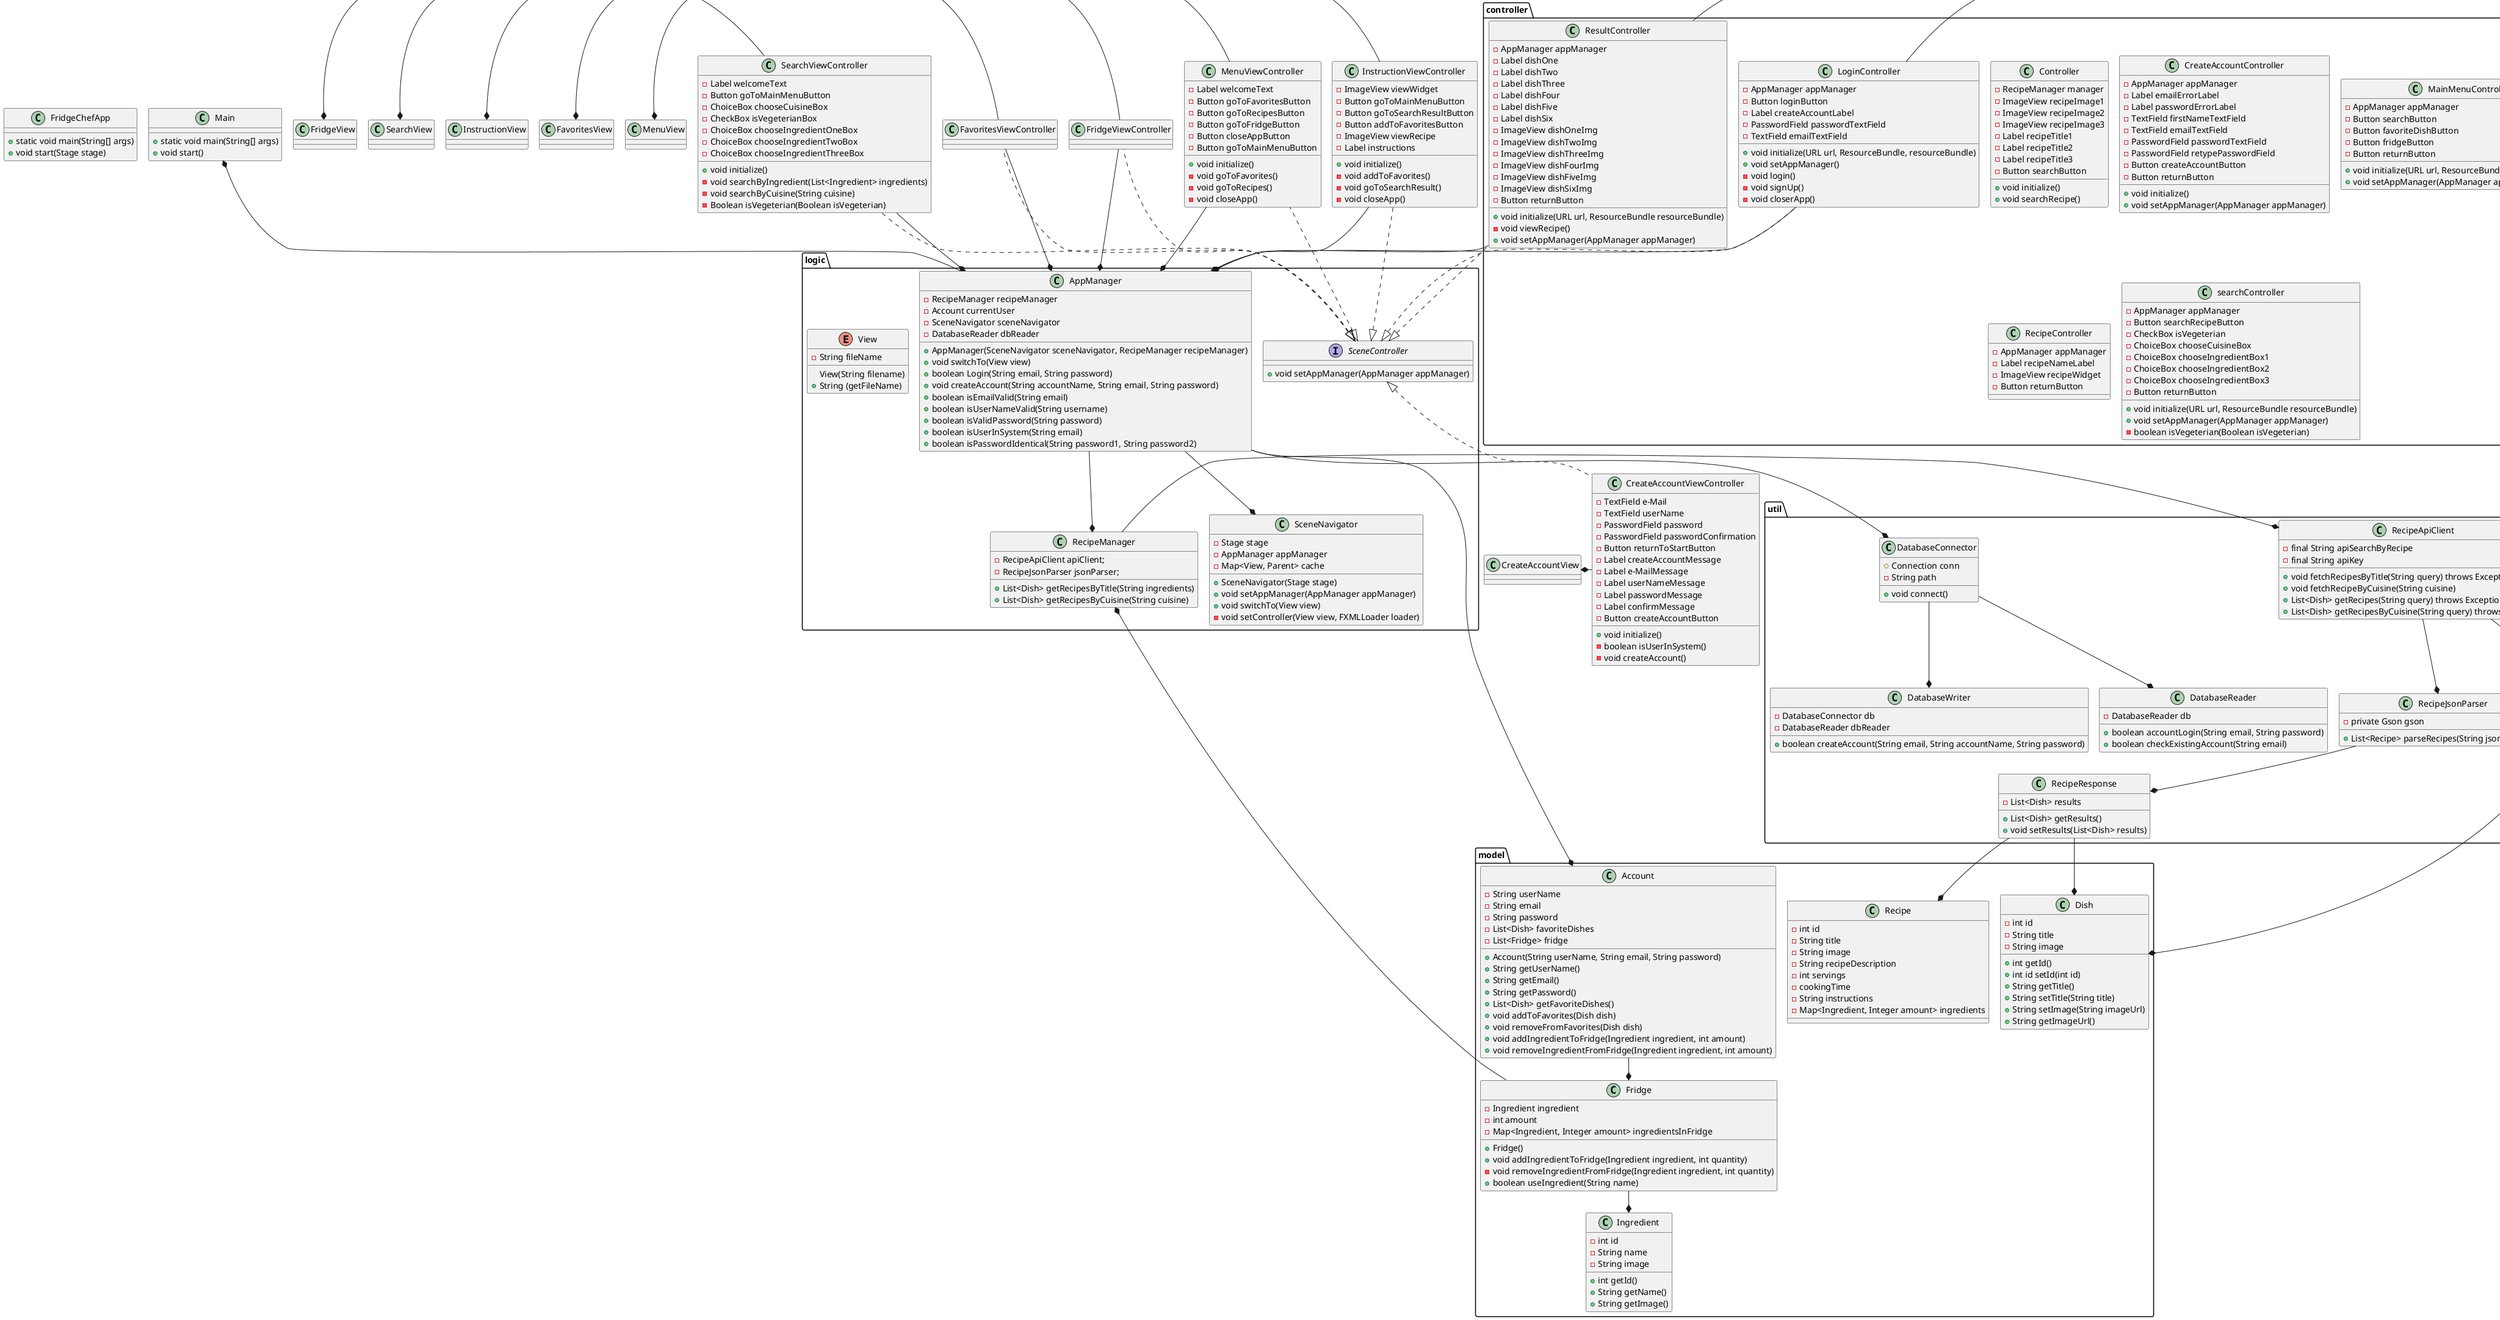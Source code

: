 @startuml

!pragma layout smetana
top to bottom direction

package controller {
    class Controller {
    - RecipeManager manager
    - ImageView recipeImage1
    - ImageView recipeImage2
    - ImageView recipeImage3
    - Label recipeTitle1
    - Label recipeTitle2
    - Label recipeTitle3
    - Button searchButton

    + void initialize()
    + void searchRecipe()
    }


    class CreateAccountController {
    - AppManager appManager
    - Label emailErrorLabel
    - Label passwordErrorLabel
    - TextField firstNameTextField
    - TextField emailTextField
    - PasswordField passwordTextField
    - PasswordField retypePasswordField
    - Button createAccountButton
    - Button returnButton

    + void initialize()
    + void setAppManager(AppManager appManager)
    }


    class LoginController {
    - AppManager appManager
    - Button loginButton
    - Label createAccountLabel
    - PasswordField passwordTextField
    - TextField emailTextField

    + void initialize(URL url, ResourceBundle, resourceBundle)
    + void setAppManager()
    - void login()
    - void signUp()
    - void closerApp()
    }


    class MainMenuController{
    - AppManager appManager
    - Button searchButton
    - Button favoriteDishButton
    - Button fridgeButton
    - Button returnButton

    + void initialize(URL url, ResourceBundle resourceBundle)
    + void setAppManager(AppManager appManager)
    }


    class RecipeController {
    - AppManager appManager
    - Label recipeNameLabel
    - ImageView recipeWidget
    - Button returnButton
    }


    class ResultController {
    - AppManager appManager
    - Label dishOne
    - Label dishTwo
    - Label dishThree
    - Label dishFour
    - Label dishFive
    - Label dishSix
    - ImageView dishOneImg
    - ImageView dishTwoImg
    - ImageView dishThreeImg
    - ImageView dishFourImg
    - ImageView dishFiveImg
    - ImageView dishSixImg
    - Button returnButton

    + void initialize(URL url, ResourceBundle resourceBundle)
    - void viewRecipe()
    + void setAppManager(AppManager appManager)
    }


    class searchController{
    - AppManager appManager
    - Button searchRecipeButton
    - CheckBox isVegeterian
    - ChoiceBox chooseCuisineBox
    - ChoiceBox chooseIngredientBox1
    - ChoiceBox chooseIngredientBox2
    - ChoiceBox chooseIngredientBox3
    - Button returnButton

    + void initialize(URL url, ResourceBundle resourceBundle)
    + void setAppManager(AppManager appManager)
    - boolean isVegeterian(Boolean isVegeterian)
    }
}




package logic {
    class AppManager {
    - RecipeManager recipeManager
    - Account currentUser
    - SceneNavigator sceneNavigator
    - DatabaseReader dbReader

    + AppManager(SceneNavigator sceneNavigator, RecipeManager recipeManager)
    + void switchTo(View view)
    + boolean Login(String email, String password)
    + void createAccount(String accountName, String email, String password)
    + boolean isEmailValid(String email)
    + boolean isUserNameValid(String username)
    + boolean isValidPassword(String password)
    + boolean isUserInSystem(String email)
    + boolean isPasswordIdentical(String password1, String password2)
    }


    class RecipeManager{
    - RecipeApiClient apiClient;
    - RecipeJsonParser jsonParser;
    + List<Dish> getRecipesByTitle(String ingredients)
    + List<Dish> getRecipesByCuisine(String cuisine)
    }


    interface SceneController{
    + void setAppManager(AppManager appManager)
    }


    class SceneNavigator{
    - Stage stage
    - AppManager appManager
    - Map<View, Parent> cache

    + SceneNavigator(Stage stage)
    + void setAppManager(AppManager appManager)
    + void switchTo(View view)
    - void setController(View view, FXMLLoader loader)
    }

    enum View {
    - String fileName
    View(String filename)
    + String (getFileName)
    }
}




package model {
    class Account {
    - String userName
    - String email
    - String password
    - List<Dish> favoriteDishes
    - List<Fridge> fridge

    + Account(String userName, String email, String password)
    + String getUserName()
    + String getEmail()
    + String getPassword()
    + List<Dish> getFavoriteDishes()
    + void addToFavorites(Dish dish)
    + void removeFromFavorites(Dish dish)
    + void addIngredientToFridge(Ingredient ingredient, int amount)
    + void removeIngredientFromFridge(Ingredient ingredient, int amount)
    }


    class Dish {
    - int id
    - String title
    - String image

    + int getId()
    + int id setId(int id)
    + String getTitle()
    + String setTitle(String title)
    + String setImage(String imageUrl)
    + String getImageUrl()
    }


    class Fridge {
    - Ingredient ingredient
    - int amount
    - Map<Ingredient, Integer amount> ingredientsInFridge

    + Fridge()
    + void addIngredientToFridge(Ingredient ingredient, int quantity)
    - void removeIngredientFromFridge(Ingredient ingredient, int quantity)
    + boolean useIngredient(String name)
    }


    class Ingredient {
    - int id
    - String name
    - String image

    + int getId()
    + String getName()
    + String getImage()
    }


    class Recipe{
    - int id
    - String title
    - String image
    - String recipeDescription
    - int servings
    - cookingTime
    - String instructions
    - Map<Ingredient, Integer amount> ingredients
    }
}




package util {
    class DatabaseConnector {
    # Connection conn
    - String path

    + void connect()
    }


    class DatabaseReader {
    - DatabaseReader db

    + boolean accountLogin(String email, String password)
    + boolean checkExistingAccount(String email)
    }


    class DatabaseWriter {
    - DatabaseConnector db
    - DatabaseReader dbReader
    + boolean createAccount(String email, String accountName, String password)
    }


    class RecipeApiClient{
    - final String apiSearchByRecipe
    - final String apiKey

    + void fetchRecipesByTitle(String query) throws Exception
    + void fetchRecipeByCuisine(String cuisine)
    + List<Dish> getRecipes(String query) throws Exception
    + List<Dish> getRecipesByCuisine(String query) throws Exception
    }


    class RecipeJsonParser{
    - private Gson gson

    + List<Recipe> parseRecipes(String jsonResponse)
    }


    class RecipeResponse{
    - List<Dish> results

    + List<Dish> getResults()
    + void setResults(List<Dish> results)
    }
}




class FridgeChefApp {
+ static void main(String[] args)
+ void start(Stage stage)
}

class Main {
+ static void main(String[] args)
+ void start()
}

























class CreateAccountViewController{
- TextField e-Mail
- TextField userName
- PasswordField password
- PasswordField passwordConfirmation
- Button returnToStartButton
- Label createAccountMessage
- Label e-MailMessage
- Label userNameMessage
- Label passwordMessage
- Label confirmMessage
- Button createAccountButton

+ void initialize()
- boolean isUserInSystem()
- void createAccount()
}


class MenuViewController{
- Label welcomeText
- Button goToFavoritesButton
- Button goToRecipesButton
- Button goToFridgeButton
- Button closeAppButton
- Button goToMainMenuButton

+ void initialize()
- void goToFavorites()
- void goToRecipes()
- void closeApp()
}


class InstructionViewController{
- ImageView viewWidget
- Button goToMainMenuButton
- Button goToSearchResultButton
- Button addToFavoritesButton
- ImageView viewRecipe
- Label instructions

+ void initialize()
- void addToFavorites()
- void goToSearchResult()
- void closeApp()
}


class SearchViewController{
- Label welcomeText
- Button goToMainMenuButton
- ChoiceBox chooseCuisineBox
- CheckBox isVegeterianBox
- ChoiceBox chooseIngredientOneBox
- ChoiceBox chooseIngredientTwoBox
- ChoiceBox chooseIngredientThreeBox

+ void initialize()
- void searchByIngredient(List<Ingredient> ingredients)
- void searchByCuisine(String cuisine)
- Boolean isVegeterian(Boolean isVegeterian)
}










class FavoritesView
class FavoritesViewController
class FridgeView
class FridgeViewController
class StartView
class CreateAccountView
class MenuView
class InstructionView
class SearchView
class ResultView



Main *-- AppManager
AppManager --* SceneNavigator
AppManager --* RecipeManager
AppManager --* Account


Account --* Fridge
Fridge --* Ingredient
Fridge --* RecipeManager

RecipeManager --* RecipeApiClient
RecipeApiClient --* RecipeJsonParser
RecipeApiClient --* Dish
RecipeJsonParser --* RecipeResponse
RecipeResponse --* Dish
RecipeResponse --* Recipe

SceneController <|.. LoginController
StartView *- LoginController
LoginController --* AppManager

SceneController <|.. CreateAccountViewController
CreateAccountView *- CreateAccountViewController

SceneController <|.. MenuViewController
MenuView *- MenuViewController
MenuViewController --* AppManager

SceneController <|.. SearchViewController
SearchView *- SearchViewController
SearchViewController --* AppManager

SceneController <|.. ResultController
ResultView *- ResultController
ResultController --* AppManager

SceneController <|.. InstructionViewController
InstructionView *- InstructionViewController
InstructionViewController --* AppManager

SceneController <|.. FridgeViewController
FridgeView *- FridgeViewController
FridgeViewController --* AppManager

SceneController <|.. FavoritesViewController
FavoritesView *- FavoritesViewController
FavoritesViewController --* AppManager

AppManager --* DatabaseConnector
DatabaseConnector --* DatabaseReader
DatabaseConnector --* DatabaseWriter


@enduml
